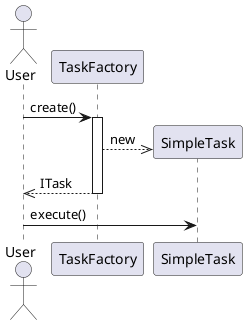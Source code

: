 @startuml MyTaskDispatcher

actor User

User -> TaskFactory : create()
activate TaskFactory
create SimpleTask
TaskFactory -->> SimpleTask : new
User <<-- TaskFactory : ITask
deactivate TaskFactory
User -> SimpleTask : execute()

@enduml